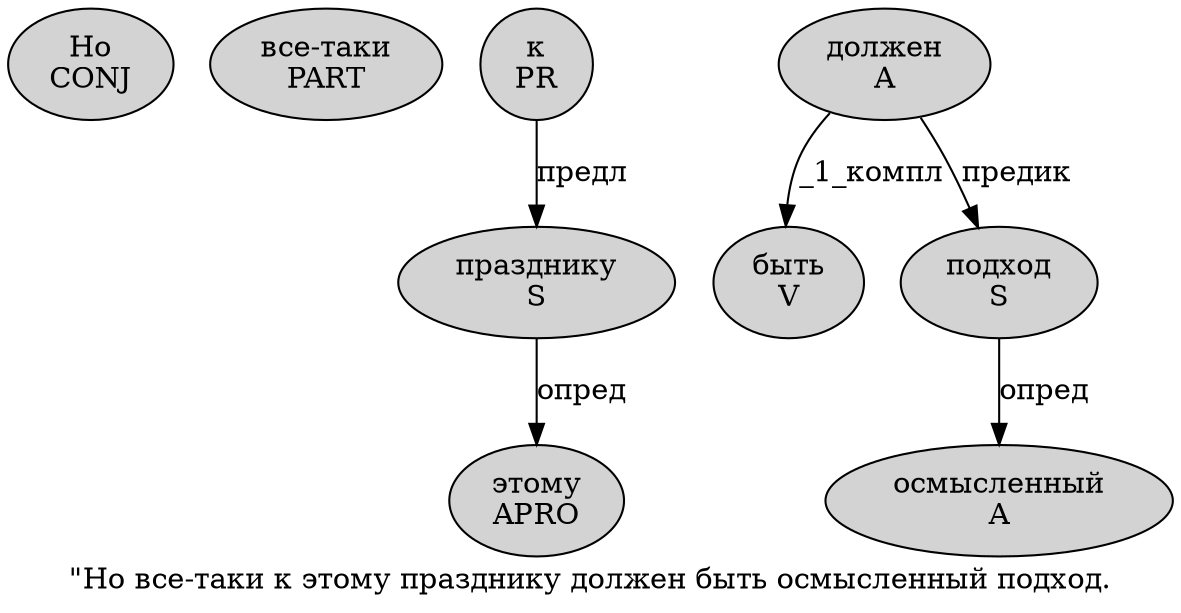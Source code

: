 digraph SENTENCE_743 {
	graph [label="\"Но все-таки к этому празднику должен быть осмысленный подход."]
	node [style=filled]
		1 [label="Но
CONJ" color="" fillcolor=lightgray penwidth=1 shape=ellipse]
		2 [label="все-таки
PART" color="" fillcolor=lightgray penwidth=1 shape=ellipse]
		3 [label="к
PR" color="" fillcolor=lightgray penwidth=1 shape=ellipse]
		4 [label="этому
APRO" color="" fillcolor=lightgray penwidth=1 shape=ellipse]
		5 [label="празднику
S" color="" fillcolor=lightgray penwidth=1 shape=ellipse]
		6 [label="должен
A" color="" fillcolor=lightgray penwidth=1 shape=ellipse]
		7 [label="быть
V" color="" fillcolor=lightgray penwidth=1 shape=ellipse]
		8 [label="осмысленный
A" color="" fillcolor=lightgray penwidth=1 shape=ellipse]
		9 [label="подход
S" color="" fillcolor=lightgray penwidth=1 shape=ellipse]
			5 -> 4 [label="опред"]
			6 -> 7 [label="_1_компл"]
			6 -> 9 [label="предик"]
			9 -> 8 [label="опред"]
			3 -> 5 [label="предл"]
}